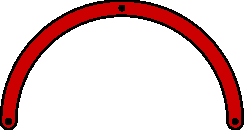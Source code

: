 size(0,0);

pair A=0, B=(2cm,2cm), C=(4cm,0);

draw(A..B..C,linewidth(3mm));
draw(A{curl 1}..B..{curl 1}C,2mm+.8red);
dot(A--B--C);
